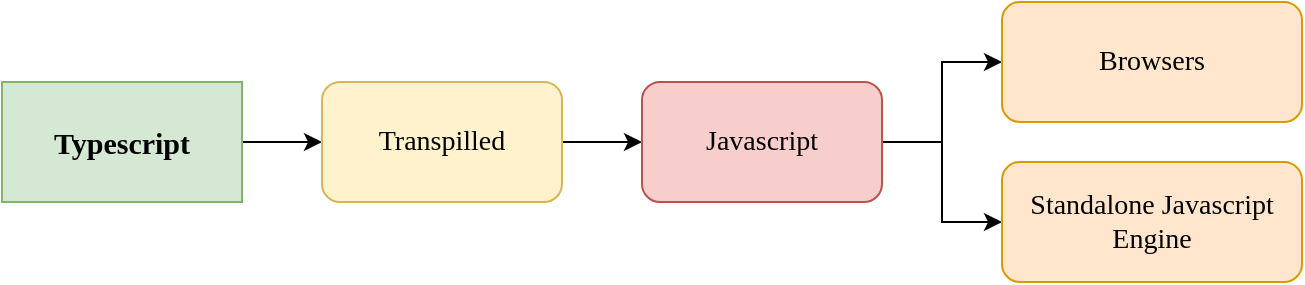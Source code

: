 <mxfile version="13.0.1" type="device"><diagram id="Qs20elxo5fnIydIt6vq5" name="Page-1"><mxGraphModel dx="1010" dy="579" grid="1" gridSize="10" guides="1" tooltips="1" connect="1" arrows="1" fold="1" page="1" pageScale="1" pageWidth="850" pageHeight="1100" math="0" shadow="0"><root><mxCell id="0"/><mxCell id="1" parent="0"/><mxCell id="p_B0gLjjr0uwkgWP58_n-1" style="edgeStyle=orthogonalEdgeStyle;rounded=0;orthogonalLoop=1;jettySize=auto;html=1;exitX=1;exitY=0.5;exitDx=0;exitDy=0;fontFamily=Verdana;" edge="1" parent="1" source="p_B0gLjjr0uwkgWP58_n-2" target="p_B0gLjjr0uwkgWP58_n-4"><mxGeometry relative="1" as="geometry"/></mxCell><mxCell id="p_B0gLjjr0uwkgWP58_n-2" value="&lt;b&gt;&lt;font style=&quot;font-size: 15px&quot;&gt;Typescript&lt;/font&gt;&lt;/b&gt;" style="rounded=0;whiteSpace=wrap;html=1;fillColor=#d5e8d4;strokeColor=#82b366;fontFamily=Verdana;" vertex="1" parent="1"><mxGeometry x="130" y="300" width="120" height="60" as="geometry"/></mxCell><mxCell id="p_B0gLjjr0uwkgWP58_n-3" style="edgeStyle=orthogonalEdgeStyle;rounded=0;orthogonalLoop=1;jettySize=auto;html=1;exitX=1;exitY=0.5;exitDx=0;exitDy=0;fontFamily=Verdana;" edge="1" parent="1" source="p_B0gLjjr0uwkgWP58_n-4" target="p_B0gLjjr0uwkgWP58_n-7"><mxGeometry relative="1" as="geometry"/></mxCell><mxCell id="p_B0gLjjr0uwkgWP58_n-4" value="&lt;font face=&quot;Verdana&quot; style=&quot;font-size: 14px&quot;&gt;Transpilled&lt;/font&gt;" style="rounded=1;whiteSpace=wrap;html=1;fillColor=#fff2cc;strokeColor=#d6b656;" vertex="1" parent="1"><mxGeometry x="290" y="300" width="120" height="60" as="geometry"/></mxCell><mxCell id="p_B0gLjjr0uwkgWP58_n-5" style="edgeStyle=orthogonalEdgeStyle;rounded=0;orthogonalLoop=1;jettySize=auto;html=1;exitX=1;exitY=0.5;exitDx=0;exitDy=0;entryX=0;entryY=0.5;entryDx=0;entryDy=0;fontFamily=Verdana;" edge="1" parent="1" source="p_B0gLjjr0uwkgWP58_n-7" target="p_B0gLjjr0uwkgWP58_n-8"><mxGeometry relative="1" as="geometry"/></mxCell><mxCell id="p_B0gLjjr0uwkgWP58_n-6" style="edgeStyle=orthogonalEdgeStyle;rounded=0;orthogonalLoop=1;jettySize=auto;html=1;exitX=1;exitY=0.5;exitDx=0;exitDy=0;entryX=0;entryY=0.5;entryDx=0;entryDy=0;fontFamily=Verdana;" edge="1" parent="1" source="p_B0gLjjr0uwkgWP58_n-7" target="p_B0gLjjr0uwkgWP58_n-9"><mxGeometry relative="1" as="geometry"/></mxCell><mxCell id="p_B0gLjjr0uwkgWP58_n-7" value="&lt;font face=&quot;Verdana&quot; style=&quot;font-size: 14px&quot;&gt;Javascript&lt;/font&gt;" style="rounded=1;whiteSpace=wrap;html=1;fillColor=#f8cecc;strokeColor=#b85450;" vertex="1" parent="1"><mxGeometry x="450" y="300" width="120" height="60" as="geometry"/></mxCell><mxCell id="p_B0gLjjr0uwkgWP58_n-8" value="&lt;font face=&quot;Verdana&quot; style=&quot;font-size: 14px&quot;&gt;Browsers&lt;/font&gt;" style="rounded=1;whiteSpace=wrap;html=1;fillColor=#ffe6cc;strokeColor=#d79b00;" vertex="1" parent="1"><mxGeometry x="630" y="260" width="150" height="60" as="geometry"/></mxCell><mxCell id="p_B0gLjjr0uwkgWP58_n-9" value="&lt;font face=&quot;Verdana&quot; style=&quot;font-size: 14px&quot;&gt;Standalone Javascript Engine&lt;/font&gt;" style="rounded=1;whiteSpace=wrap;html=1;fillColor=#ffe6cc;strokeColor=#d79b00;" vertex="1" parent="1"><mxGeometry x="630" y="340" width="150" height="60" as="geometry"/></mxCell></root></mxGraphModel></diagram></mxfile>